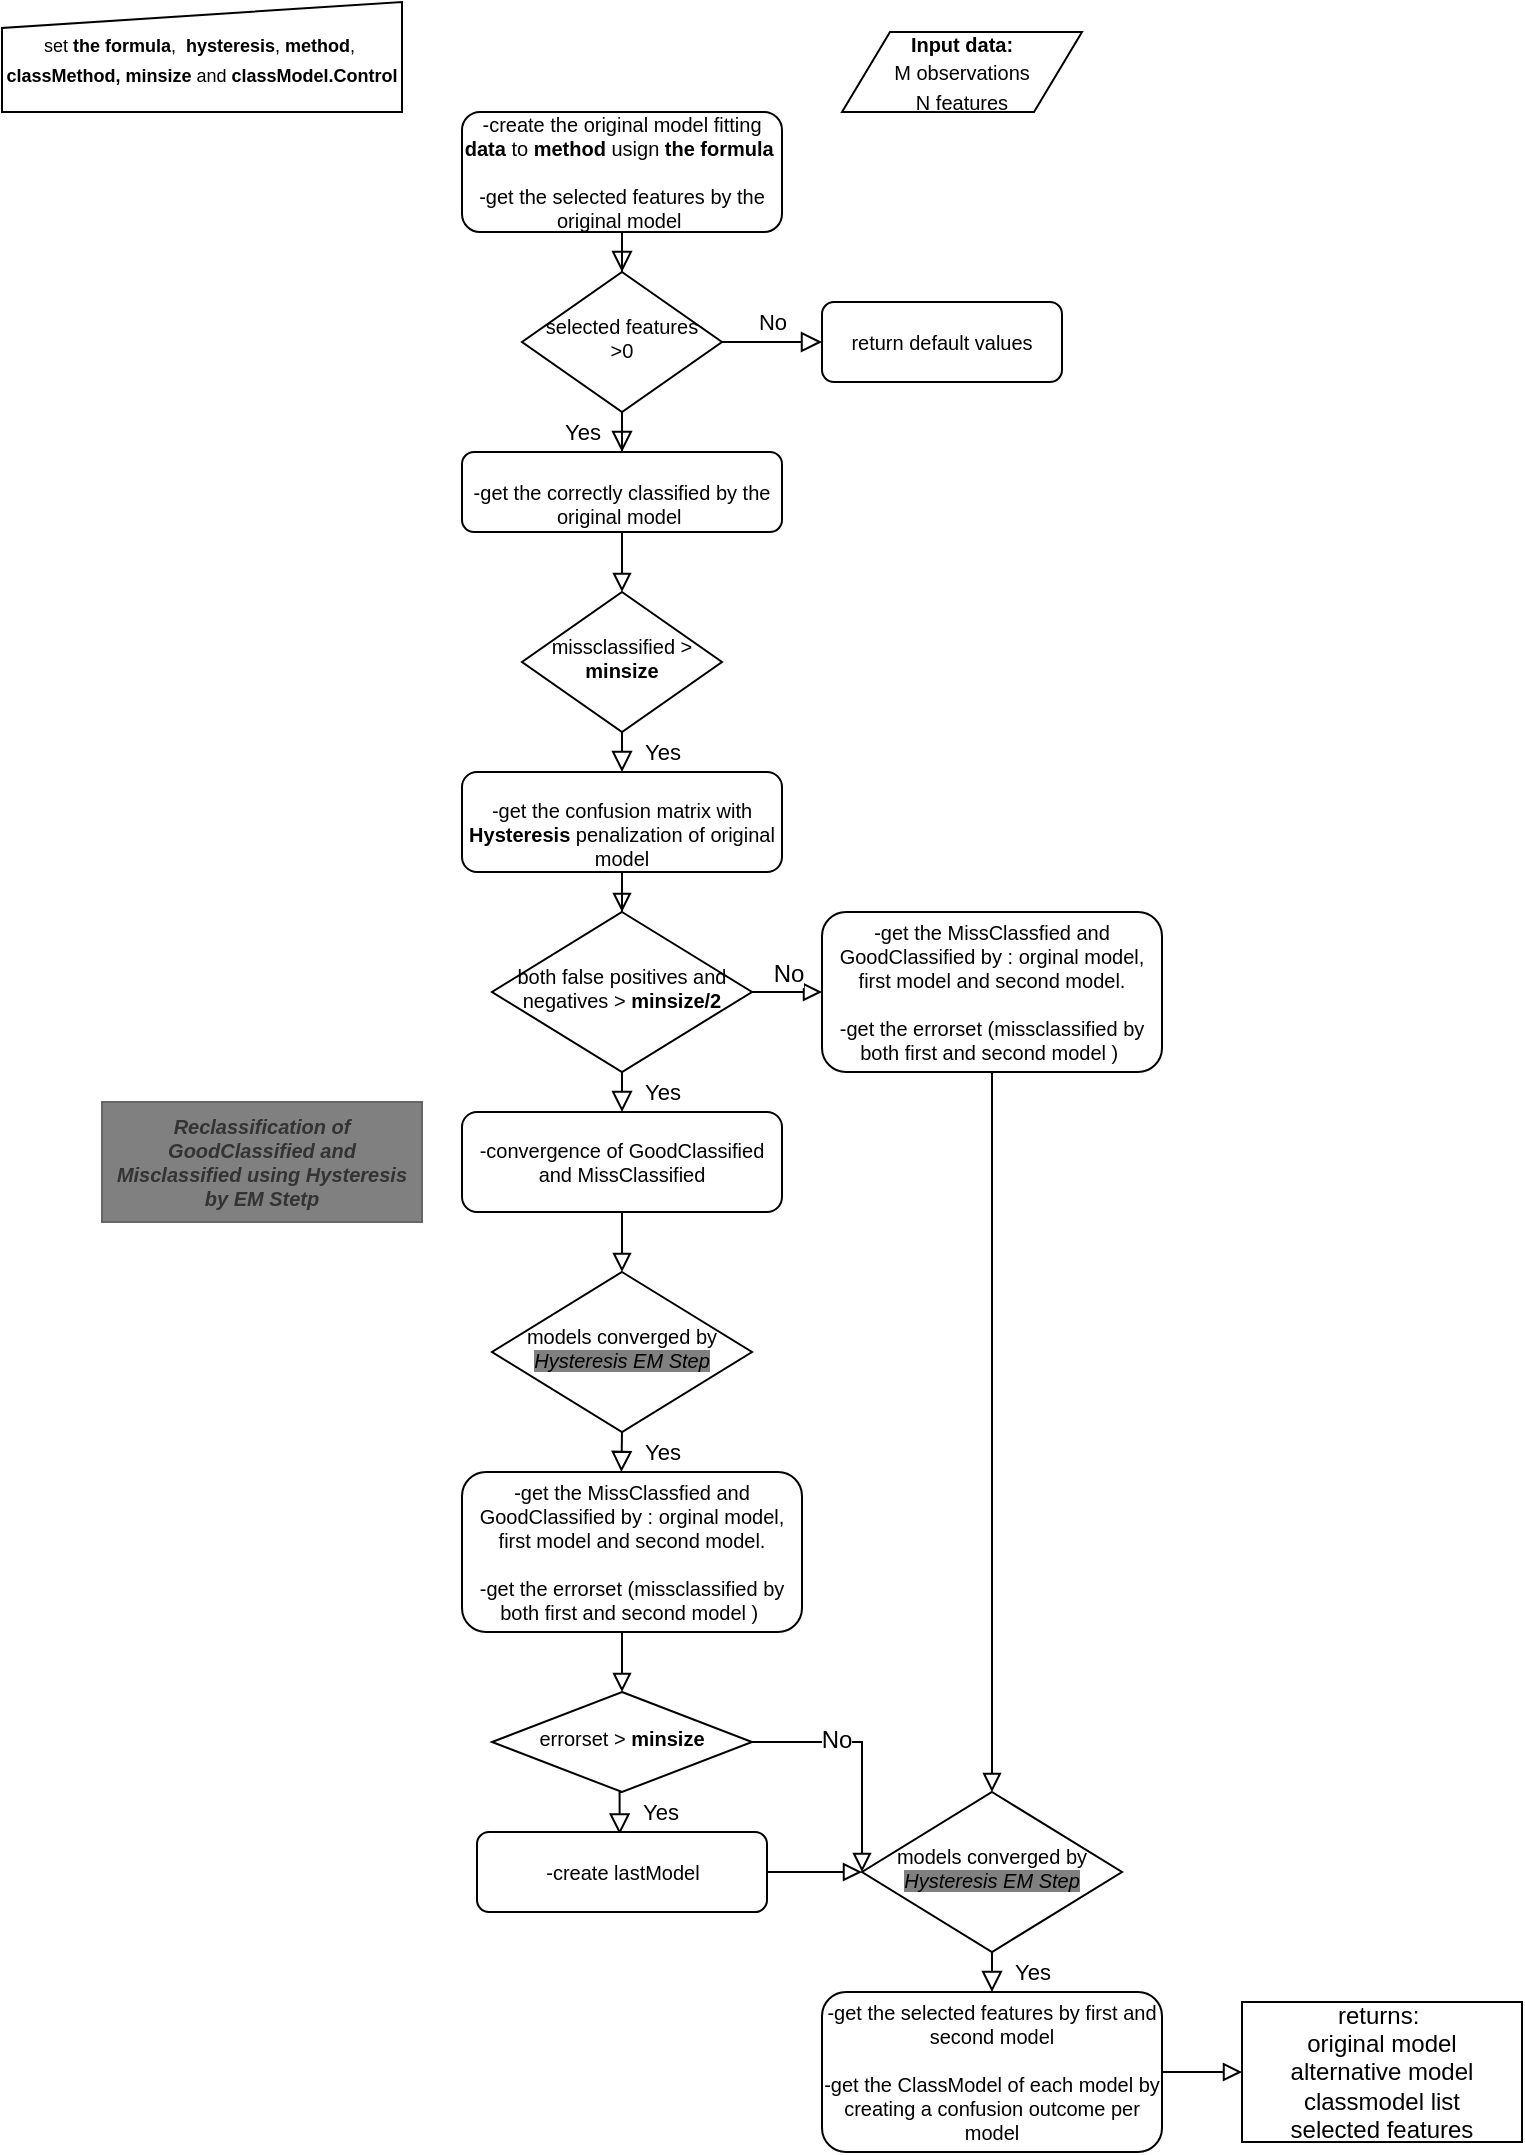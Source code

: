 <mxfile version="13.1.5" type="device"><diagram id="C5RBs43oDa-KdzZeNtuy" name="Page-1"><mxGraphModel dx="652" dy="361" grid="1" gridSize="10" guides="1" tooltips="1" connect="1" arrows="1" fold="1" page="1" pageScale="1" pageWidth="827" pageHeight="1169" math="0" shadow="0"><root><mxCell id="WIyWlLk6GJQsqaUBKTNV-0"/><mxCell id="WIyWlLk6GJQsqaUBKTNV-1" parent="WIyWlLk6GJQsqaUBKTNV-0"/><mxCell id="WIyWlLk6GJQsqaUBKTNV-2" value="" style="rounded=0;html=1;jettySize=auto;orthogonalLoop=1;fontSize=11;endArrow=block;endFill=0;endSize=8;strokeWidth=1;shadow=0;labelBackgroundColor=none;edgeStyle=orthogonalEdgeStyle;" parent="WIyWlLk6GJQsqaUBKTNV-1" source="WIyWlLk6GJQsqaUBKTNV-3" target="WIyWlLk6GJQsqaUBKTNV-6" edge="1"><mxGeometry relative="1" as="geometry"/></mxCell><mxCell id="WIyWlLk6GJQsqaUBKTNV-3" value="-create the original model fitting &lt;b&gt;data &lt;/b&gt;to&amp;nbsp;&lt;b&gt;method &lt;/b&gt;usign&lt;b&gt; the formula&amp;nbsp;&lt;br&gt;&lt;/b&gt;&lt;br&gt;-get the selected features by the original model&amp;nbsp;" style="rounded=1;whiteSpace=wrap;html=1;fontSize=10;glass=0;strokeWidth=1;shadow=0;" parent="WIyWlLk6GJQsqaUBKTNV-1" vertex="1"><mxGeometry x="280" y="70" width="160" height="60" as="geometry"/></mxCell><mxCell id="WIyWlLk6GJQsqaUBKTNV-4" value="Yes" style="rounded=0;html=1;jettySize=auto;orthogonalLoop=1;fontSize=11;endArrow=block;endFill=0;endSize=8;strokeWidth=1;shadow=0;labelBackgroundColor=none;edgeStyle=orthogonalEdgeStyle;entryX=0.5;entryY=0;entryDx=0;entryDy=0;" parent="WIyWlLk6GJQsqaUBKTNV-1" source="WIyWlLk6GJQsqaUBKTNV-6" target="8WE-vLWHlXOwc0lJWA4Y-9" edge="1"><mxGeometry y="20" relative="1" as="geometry"><mxPoint as="offset"/><mxPoint x="360" y="300" as="targetPoint"/></mxGeometry></mxCell><mxCell id="WIyWlLk6GJQsqaUBKTNV-5" value="No" style="edgeStyle=orthogonalEdgeStyle;rounded=0;html=1;jettySize=auto;orthogonalLoop=1;fontSize=11;endArrow=block;endFill=0;endSize=8;strokeWidth=1;shadow=0;labelBackgroundColor=none;" parent="WIyWlLk6GJQsqaUBKTNV-1" source="WIyWlLk6GJQsqaUBKTNV-6" target="WIyWlLk6GJQsqaUBKTNV-7" edge="1"><mxGeometry y="10" relative="1" as="geometry"><mxPoint as="offset"/></mxGeometry></mxCell><mxCell id="WIyWlLk6GJQsqaUBKTNV-6" value="selected features &amp;gt;0" style="rhombus;whiteSpace=wrap;html=1;shadow=0;fontFamily=Helvetica;fontSize=10;align=center;strokeWidth=1;spacing=6;spacingTop=-4;" parent="WIyWlLk6GJQsqaUBKTNV-1" vertex="1"><mxGeometry x="310" y="150" width="100" height="70" as="geometry"/></mxCell><mxCell id="WIyWlLk6GJQsqaUBKTNV-7" value="return default values" style="rounded=1;whiteSpace=wrap;html=1;fontSize=10;glass=0;strokeWidth=1;shadow=0;" parent="WIyWlLk6GJQsqaUBKTNV-1" vertex="1"><mxGeometry x="460" y="165" width="120" height="40" as="geometry"/></mxCell><mxCell id="8WE-vLWHlXOwc0lJWA4Y-0" value="&lt;font style=&quot;font-size: 10px&quot;&gt;&lt;b&gt;Input data:&lt;/b&gt;&lt;br&gt;M observations&lt;br&gt;N features&lt;/font&gt;" style="shape=parallelogram;perimeter=parallelogramPerimeter;whiteSpace=wrap;html=1;" vertex="1" parent="WIyWlLk6GJQsqaUBKTNV-1"><mxGeometry x="470" y="30" width="120" height="40" as="geometry"/></mxCell><mxCell id="8WE-vLWHlXOwc0lJWA4Y-4" value="&lt;font style=&quot;font-size: 9px&quot;&gt;set &lt;b&gt;the formula&lt;/b&gt;,&amp;nbsp;&amp;nbsp;&lt;b&gt;hysteresis&lt;/b&gt;,&amp;nbsp;&lt;b&gt;method&lt;/b&gt;,&amp;nbsp; &lt;b&gt;classMethod, minsize&lt;/b&gt;&amp;nbsp;and&amp;nbsp;&lt;b&gt;classModel.Control&lt;/b&gt;&lt;/font&gt;" style="shape=manualInput;whiteSpace=wrap;html=1;rounded=0;comic=0;spacing=1;size=13;" vertex="1" parent="WIyWlLk6GJQsqaUBKTNV-1"><mxGeometry x="50" y="15" width="200" height="55" as="geometry"/></mxCell><mxCell id="8WE-vLWHlXOwc0lJWA4Y-16" style="edgeStyle=orthogonalEdgeStyle;rounded=0;orthogonalLoop=1;jettySize=auto;html=1;entryX=0.5;entryY=0;entryDx=0;entryDy=0;fontSize=10;endArrow=block;endFill=0;endSize=7;startSize=7;" edge="1" parent="WIyWlLk6GJQsqaUBKTNV-1" source="8WE-vLWHlXOwc0lJWA4Y-9" target="8WE-vLWHlXOwc0lJWA4Y-12"><mxGeometry relative="1" as="geometry"/></mxCell><mxCell id="8WE-vLWHlXOwc0lJWA4Y-9" value="&lt;br&gt;-get the correctly classified by the original model&amp;nbsp;" style="rounded=1;whiteSpace=wrap;html=1;fontSize=10;glass=0;strokeWidth=1;shadow=0;" vertex="1" parent="WIyWlLk6GJQsqaUBKTNV-1"><mxGeometry x="280" y="240" width="160" height="40" as="geometry"/></mxCell><mxCell id="8WE-vLWHlXOwc0lJWA4Y-12" value="missclassified &amp;gt; &lt;b&gt;minsize&lt;/b&gt;" style="rhombus;whiteSpace=wrap;html=1;shadow=0;fontFamily=Helvetica;fontSize=10;align=center;strokeWidth=1;spacing=6;spacingTop=-4;" vertex="1" parent="WIyWlLk6GJQsqaUBKTNV-1"><mxGeometry x="310" y="310" width="100" height="70" as="geometry"/></mxCell><mxCell id="8WE-vLWHlXOwc0lJWA4Y-17" style="edgeStyle=orthogonalEdgeStyle;rounded=0;orthogonalLoop=1;jettySize=auto;html=1;startSize=7;endArrow=block;endFill=0;endSize=7;fontSize=10;" edge="1" parent="WIyWlLk6GJQsqaUBKTNV-1" source="8WE-vLWHlXOwc0lJWA4Y-13" target="8WE-vLWHlXOwc0lJWA4Y-15"><mxGeometry relative="1" as="geometry"/></mxCell><mxCell id="8WE-vLWHlXOwc0lJWA4Y-13" value="&lt;br&gt;-get the confusion matrix with &lt;b&gt;Hysteresis&lt;/b&gt; penalization of original model" style="rounded=1;whiteSpace=wrap;html=1;fontSize=10;glass=0;strokeWidth=1;shadow=0;" vertex="1" parent="WIyWlLk6GJQsqaUBKTNV-1"><mxGeometry x="280" y="400" width="160" height="50" as="geometry"/></mxCell><mxCell id="8WE-vLWHlXOwc0lJWA4Y-14" value="Yes" style="rounded=0;html=1;jettySize=auto;orthogonalLoop=1;fontSize=11;endArrow=block;endFill=0;endSize=8;strokeWidth=1;shadow=0;labelBackgroundColor=none;edgeStyle=orthogonalEdgeStyle;entryX=0.5;entryY=0;entryDx=0;entryDy=0;exitX=0.5;exitY=1;exitDx=0;exitDy=0;" edge="1" parent="WIyWlLk6GJQsqaUBKTNV-1" source="8WE-vLWHlXOwc0lJWA4Y-12" target="8WE-vLWHlXOwc0lJWA4Y-13"><mxGeometry y="20" relative="1" as="geometry"><mxPoint as="offset"/><mxPoint x="370" y="450" as="sourcePoint"/><mxPoint x="370" y="500" as="targetPoint"/></mxGeometry></mxCell><mxCell id="8WE-vLWHlXOwc0lJWA4Y-39" value="No" style="edgeStyle=orthogonalEdgeStyle;rounded=0;orthogonalLoop=1;jettySize=auto;html=1;exitX=1;exitY=0.5;exitDx=0;exitDy=0;entryX=0;entryY=0.5;entryDx=0;entryDy=0;startSize=7;endArrow=block;endFill=0;endSize=7;fontSize=12;labelPosition=center;verticalLabelPosition=top;align=center;verticalAlign=bottom;" edge="1" parent="WIyWlLk6GJQsqaUBKTNV-1" source="8WE-vLWHlXOwc0lJWA4Y-15" target="8WE-vLWHlXOwc0lJWA4Y-38"><mxGeometry relative="1" as="geometry"/></mxCell><mxCell id="8WE-vLWHlXOwc0lJWA4Y-15" value="both false positives and negatives &amp;gt; &lt;b&gt;minsize/2&lt;/b&gt;" style="rhombus;whiteSpace=wrap;html=1;shadow=0;fontFamily=Helvetica;fontSize=10;align=center;strokeWidth=1;spacing=6;spacingTop=-4;" vertex="1" parent="WIyWlLk6GJQsqaUBKTNV-1"><mxGeometry x="295" y="470" width="130" height="80" as="geometry"/></mxCell><mxCell id="8WE-vLWHlXOwc0lJWA4Y-25" style="edgeStyle=orthogonalEdgeStyle;rounded=0;orthogonalLoop=1;jettySize=auto;html=1;exitX=0.5;exitY=1;exitDx=0;exitDy=0;entryX=0.5;entryY=0;entryDx=0;entryDy=0;startSize=7;endArrow=block;endFill=0;endSize=7;fontSize=10;" edge="1" parent="WIyWlLk6GJQsqaUBKTNV-1" source="8WE-vLWHlXOwc0lJWA4Y-20" target="8WE-vLWHlXOwc0lJWA4Y-23"><mxGeometry relative="1" as="geometry"/></mxCell><mxCell id="8WE-vLWHlXOwc0lJWA4Y-20" value="-convergence of GoodClassified and MissClassified" style="rounded=1;whiteSpace=wrap;html=1;fontSize=10;glass=0;strokeWidth=1;shadow=0;" vertex="1" parent="WIyWlLk6GJQsqaUBKTNV-1"><mxGeometry x="280" y="570" width="160" height="50" as="geometry"/></mxCell><mxCell id="8WE-vLWHlXOwc0lJWA4Y-22" value="&lt;span style=&quot;background-color: rgb(128 , 128 , 128)&quot;&gt;&lt;b&gt;&lt;i&gt;Reclassification of GoodClassified and Misclassified using Hysteresis by EM Stetp&lt;/i&gt;&lt;/b&gt;&lt;/span&gt;" style="rounded=1;whiteSpace=wrap;html=1;comic=0;fontSize=10;arcSize=0;fillColor=#808080;strokeColor=#666666;fontColor=#333333;" vertex="1" parent="WIyWlLk6GJQsqaUBKTNV-1"><mxGeometry x="100" y="565" width="160" height="60" as="geometry"/></mxCell><mxCell id="8WE-vLWHlXOwc0lJWA4Y-23" value="models converged by &lt;i style=&quot;background-color: rgb(128 , 128 , 128)&quot;&gt;Hysteresis EM Step&lt;/i&gt;" style="rhombus;whiteSpace=wrap;html=1;shadow=0;fontFamily=Helvetica;fontSize=10;align=center;strokeWidth=1;spacing=6;spacingTop=-4;" vertex="1" parent="WIyWlLk6GJQsqaUBKTNV-1"><mxGeometry x="295" y="650" width="130" height="80" as="geometry"/></mxCell><mxCell id="8WE-vLWHlXOwc0lJWA4Y-34" style="edgeStyle=orthogonalEdgeStyle;rounded=0;orthogonalLoop=1;jettySize=auto;html=1;exitX=0.5;exitY=1;exitDx=0;exitDy=0;entryX=0.5;entryY=0;entryDx=0;entryDy=0;startSize=7;endArrow=block;endFill=0;endSize=7;fontSize=10;" edge="1" parent="WIyWlLk6GJQsqaUBKTNV-1" source="8WE-vLWHlXOwc0lJWA4Y-26" target="8WE-vLWHlXOwc0lJWA4Y-32"><mxGeometry relative="1" as="geometry"/></mxCell><mxCell id="8WE-vLWHlXOwc0lJWA4Y-26" value="-get the MissClassfied and GoodClassified by : orginal model, first model and second model.&lt;br&gt;&lt;br&gt;-get the errorset (missclassified by both first and second model )&amp;nbsp;" style="rounded=1;whiteSpace=wrap;html=1;fontSize=10;glass=0;strokeWidth=1;shadow=0;" vertex="1" parent="WIyWlLk6GJQsqaUBKTNV-1"><mxGeometry x="280" y="750" width="170" height="80" as="geometry"/></mxCell><mxCell id="8WE-vLWHlXOwc0lJWA4Y-27" value="Yes" style="rounded=0;html=1;jettySize=auto;orthogonalLoop=1;fontSize=11;endArrow=block;endFill=0;endSize=8;strokeWidth=1;shadow=0;labelBackgroundColor=none;edgeStyle=orthogonalEdgeStyle;entryX=0.5;entryY=0;entryDx=0;entryDy=0;exitX=0.5;exitY=1;exitDx=0;exitDy=0;" edge="1" parent="WIyWlLk6GJQsqaUBKTNV-1" source="8WE-vLWHlXOwc0lJWA4Y-15" target="8WE-vLWHlXOwc0lJWA4Y-20"><mxGeometry y="20" relative="1" as="geometry"><mxPoint as="offset"/><mxPoint x="359.88" y="550" as="sourcePoint"/><mxPoint x="359.88" y="570" as="targetPoint"/><Array as="points"/></mxGeometry></mxCell><mxCell id="8WE-vLWHlXOwc0lJWA4Y-31" value="Yes" style="rounded=0;html=1;jettySize=auto;orthogonalLoop=1;fontSize=11;endArrow=block;endFill=0;endSize=8;strokeWidth=1;shadow=0;labelBackgroundColor=none;edgeStyle=orthogonalEdgeStyle;entryX=0.5;entryY=0;entryDx=0;entryDy=0;exitX=0.5;exitY=1;exitDx=0;exitDy=0;" edge="1" parent="WIyWlLk6GJQsqaUBKTNV-1" source="8WE-vLWHlXOwc0lJWA4Y-23"><mxGeometry y="20" relative="1" as="geometry"><mxPoint as="offset"/><mxPoint x="359.71" y="730" as="sourcePoint"/><mxPoint x="359.71" y="750" as="targetPoint"/><Array as="points"/></mxGeometry></mxCell><mxCell id="8WE-vLWHlXOwc0lJWA4Y-45" style="edgeStyle=orthogonalEdgeStyle;rounded=0;orthogonalLoop=1;jettySize=auto;html=1;exitX=1;exitY=0.5;exitDx=0;exitDy=0;entryX=0;entryY=0.5;entryDx=0;entryDy=0;startSize=7;endArrow=block;endFill=0;endSize=7;fontSize=12;" edge="1" parent="WIyWlLk6GJQsqaUBKTNV-1" source="8WE-vLWHlXOwc0lJWA4Y-32" target="8WE-vLWHlXOwc0lJWA4Y-40"><mxGeometry relative="1" as="geometry"><Array as="points"><mxPoint x="480" y="885"/></Array></mxGeometry></mxCell><mxCell id="8WE-vLWHlXOwc0lJWA4Y-46" value="No" style="edgeLabel;html=1;align=center;verticalAlign=middle;resizable=0;points=[];fontSize=12;" vertex="1" connectable="0" parent="8WE-vLWHlXOwc0lJWA4Y-45"><mxGeometry x="-0.311" y="1" relative="1" as="geometry"><mxPoint as="offset"/></mxGeometry></mxCell><mxCell id="8WE-vLWHlXOwc0lJWA4Y-32" value="errorset &amp;gt; &lt;b&gt;minsize&lt;/b&gt;" style="rhombus;whiteSpace=wrap;html=1;shadow=0;fontFamily=Helvetica;fontSize=10;align=center;strokeWidth=1;spacing=6;spacingTop=-4;" vertex="1" parent="WIyWlLk6GJQsqaUBKTNV-1"><mxGeometry x="295" y="860" width="130" height="50" as="geometry"/></mxCell><mxCell id="8WE-vLWHlXOwc0lJWA4Y-33" value="Yes" style="rounded=0;html=1;jettySize=auto;orthogonalLoop=1;fontSize=11;endArrow=block;endFill=0;endSize=8;strokeWidth=1;shadow=0;labelBackgroundColor=none;edgeStyle=orthogonalEdgeStyle;exitX=0.5;exitY=1;exitDx=0;exitDy=0;entryX=0.492;entryY=0.031;entryDx=0;entryDy=0;entryPerimeter=0;" edge="1" parent="WIyWlLk6GJQsqaUBKTNV-1" source="8WE-vLWHlXOwc0lJWA4Y-32" target="8WE-vLWHlXOwc0lJWA4Y-35"><mxGeometry y="20" relative="1" as="geometry"><mxPoint as="offset"/><mxPoint x="359.88" y="940" as="sourcePoint"/><mxPoint x="360" y="930" as="targetPoint"/><Array as="points"/></mxGeometry></mxCell><mxCell id="8WE-vLWHlXOwc0lJWA4Y-42" style="edgeStyle=orthogonalEdgeStyle;rounded=0;orthogonalLoop=1;jettySize=auto;html=1;exitX=1;exitY=0.5;exitDx=0;exitDy=0;entryX=0;entryY=0.5;entryDx=0;entryDy=0;startSize=7;endArrow=block;endFill=0;endSize=7;fontSize=12;" edge="1" parent="WIyWlLk6GJQsqaUBKTNV-1" source="8WE-vLWHlXOwc0lJWA4Y-35" target="8WE-vLWHlXOwc0lJWA4Y-40"><mxGeometry relative="1" as="geometry"/></mxCell><mxCell id="8WE-vLWHlXOwc0lJWA4Y-35" value="-create lastModel" style="rounded=1;whiteSpace=wrap;html=1;fontSize=10;glass=0;strokeWidth=1;shadow=0;" vertex="1" parent="WIyWlLk6GJQsqaUBKTNV-1"><mxGeometry x="287.5" y="930" width="145" height="40" as="geometry"/></mxCell><mxCell id="8WE-vLWHlXOwc0lJWA4Y-43" style="edgeStyle=orthogonalEdgeStyle;rounded=0;orthogonalLoop=1;jettySize=auto;html=1;exitX=0.5;exitY=1;exitDx=0;exitDy=0;entryX=0.5;entryY=0;entryDx=0;entryDy=0;startSize=7;endArrow=block;endFill=0;endSize=7;fontSize=12;" edge="1" parent="WIyWlLk6GJQsqaUBKTNV-1" source="8WE-vLWHlXOwc0lJWA4Y-38" target="8WE-vLWHlXOwc0lJWA4Y-40"><mxGeometry relative="1" as="geometry"/></mxCell><mxCell id="8WE-vLWHlXOwc0lJWA4Y-38" value="-get the MissClassfied and GoodClassified by : orginal model, first model and second model.&lt;br&gt;&lt;br&gt;-get the errorset (missclassified by both first and second model )&amp;nbsp;" style="rounded=1;whiteSpace=wrap;html=1;fontSize=10;glass=0;strokeWidth=1;shadow=0;" vertex="1" parent="WIyWlLk6GJQsqaUBKTNV-1"><mxGeometry x="460" y="470" width="170" height="80" as="geometry"/></mxCell><mxCell id="8WE-vLWHlXOwc0lJWA4Y-40" value="models converged by &lt;i style=&quot;background-color: rgb(128 , 128 , 128)&quot;&gt;Hysteresis EM Step&lt;/i&gt;" style="rhombus;whiteSpace=wrap;html=1;shadow=0;fontFamily=Helvetica;fontSize=10;align=center;strokeWidth=1;spacing=6;spacingTop=-4;" vertex="1" parent="WIyWlLk6GJQsqaUBKTNV-1"><mxGeometry x="480" y="910" width="130" height="80" as="geometry"/></mxCell><mxCell id="8WE-vLWHlXOwc0lJWA4Y-41" value="Yes" style="rounded=0;html=1;jettySize=auto;orthogonalLoop=1;fontSize=11;endArrow=block;endFill=0;endSize=8;strokeWidth=1;shadow=0;labelBackgroundColor=none;edgeStyle=orthogonalEdgeStyle;exitX=0.5;exitY=1;exitDx=0;exitDy=0;" edge="1" parent="WIyWlLk6GJQsqaUBKTNV-1" source="8WE-vLWHlXOwc0lJWA4Y-40"><mxGeometry y="20" relative="1" as="geometry"><mxPoint as="offset"/><mxPoint x="534.71" y="990" as="sourcePoint"/><mxPoint x="545" y="1010" as="targetPoint"/><Array as="points"/></mxGeometry></mxCell><mxCell id="8WE-vLWHlXOwc0lJWA4Y-51" style="edgeStyle=orthogonalEdgeStyle;rounded=0;orthogonalLoop=1;jettySize=auto;html=1;startSize=7;endArrow=block;endFill=0;endSize=7;fontSize=12;" edge="1" parent="WIyWlLk6GJQsqaUBKTNV-1" source="8WE-vLWHlXOwc0lJWA4Y-44" target="8WE-vLWHlXOwc0lJWA4Y-49"><mxGeometry relative="1" as="geometry"/></mxCell><mxCell id="8WE-vLWHlXOwc0lJWA4Y-44" value="-get the selected features by first and second model&lt;br&gt;&lt;br&gt;-get the ClassModel of each model by creating a confusion outcome per model" style="rounded=1;whiteSpace=wrap;html=1;fontSize=10;glass=0;strokeWidth=1;shadow=0;" vertex="1" parent="WIyWlLk6GJQsqaUBKTNV-1"><mxGeometry x="460" y="1010" width="170" height="80" as="geometry"/></mxCell><mxCell id="8WE-vLWHlXOwc0lJWA4Y-49" value="returns:&amp;nbsp;&lt;br&gt;original model&lt;br&gt;alternative model&lt;br&gt;classmodel list&lt;br&gt;selected features" style="rounded=0;whiteSpace=wrap;html=1;comic=0;fontSize=12;" vertex="1" parent="WIyWlLk6GJQsqaUBKTNV-1"><mxGeometry x="670" y="1015" width="140" height="70" as="geometry"/></mxCell></root></mxGraphModel></diagram></mxfile>